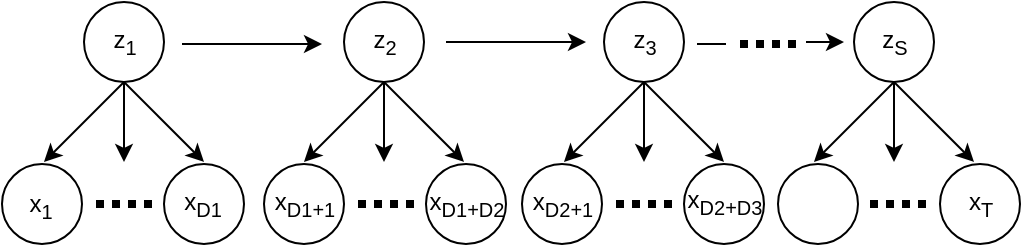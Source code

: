 <mxfile version="10.7.5" type="device"><diagram id="nSFe1rA1T9CTq6-a1WBt" name="Page-1"><mxGraphModel dx="758" dy="553" grid="1" gridSize="10" guides="1" tooltips="1" connect="1" arrows="1" fold="1" page="1" pageScale="1" pageWidth="850" pageHeight="1100" math="0" shadow="0"><root><mxCell id="0"/><mxCell id="1" parent="0"/><mxCell id="BXpKBdXL5OoCuH2X1N2P-1" value="" style="ellipse;whiteSpace=wrap;html=1;aspect=fixed;" vertex="1" parent="1"><mxGeometry x="80" y="139" width="40" height="40" as="geometry"/></mxCell><mxCell id="BXpKBdXL5OoCuH2X1N2P-2" value="" style="ellipse;whiteSpace=wrap;html=1;aspect=fixed;" vertex="1" parent="1"><mxGeometry x="210" y="139" width="40" height="40" as="geometry"/></mxCell><mxCell id="BXpKBdXL5OoCuH2X1N2P-3" value="" style="ellipse;whiteSpace=wrap;html=1;aspect=fixed;" vertex="1" parent="1"><mxGeometry x="340" y="139" width="40" height="40" as="geometry"/></mxCell><mxCell id="BXpKBdXL5OoCuH2X1N2P-4" value="" style="ellipse;whiteSpace=wrap;html=1;aspect=fixed;" vertex="1" parent="1"><mxGeometry x="465" y="139" width="40" height="40" as="geometry"/></mxCell><mxCell id="BXpKBdXL5OoCuH2X1N2P-5" value="" style="endArrow=classic;html=1;" edge="1" parent="1"><mxGeometry width="50" height="50" relative="1" as="geometry"><mxPoint x="100" y="179" as="sourcePoint"/><mxPoint x="60" y="219" as="targetPoint"/></mxGeometry></mxCell><mxCell id="BXpKBdXL5OoCuH2X1N2P-8" value="" style="endArrow=classic;html=1;" edge="1" parent="1"><mxGeometry width="50" height="50" relative="1" as="geometry"><mxPoint x="100" y="179" as="sourcePoint"/><mxPoint x="140" y="219" as="targetPoint"/></mxGeometry></mxCell><mxCell id="BXpKBdXL5OoCuH2X1N2P-9" value="" style="endArrow=classic;html=1;" edge="1" parent="1"><mxGeometry width="50" height="50" relative="1" as="geometry"><mxPoint x="100" y="179" as="sourcePoint"/><mxPoint x="100" y="219" as="targetPoint"/></mxGeometry></mxCell><mxCell id="BXpKBdXL5OoCuH2X1N2P-10" value="" style="endArrow=classic;html=1;" edge="1" parent="1"><mxGeometry width="50" height="50" relative="1" as="geometry"><mxPoint x="230" y="179" as="sourcePoint"/><mxPoint x="190" y="219" as="targetPoint"/></mxGeometry></mxCell><mxCell id="BXpKBdXL5OoCuH2X1N2P-11" value="" style="endArrow=classic;html=1;" edge="1" parent="1"><mxGeometry width="50" height="50" relative="1" as="geometry"><mxPoint x="230" y="179" as="sourcePoint"/><mxPoint x="270" y="219" as="targetPoint"/></mxGeometry></mxCell><mxCell id="BXpKBdXL5OoCuH2X1N2P-12" value="" style="endArrow=classic;html=1;" edge="1" parent="1"><mxGeometry width="50" height="50" relative="1" as="geometry"><mxPoint x="230" y="179" as="sourcePoint"/><mxPoint x="230" y="219" as="targetPoint"/></mxGeometry></mxCell><mxCell id="BXpKBdXL5OoCuH2X1N2P-13" value="" style="endArrow=classic;html=1;" edge="1" parent="1"><mxGeometry width="50" height="50" relative="1" as="geometry"><mxPoint x="360" y="179" as="sourcePoint"/><mxPoint x="320" y="219" as="targetPoint"/></mxGeometry></mxCell><mxCell id="BXpKBdXL5OoCuH2X1N2P-14" value="" style="endArrow=classic;html=1;" edge="1" parent="1"><mxGeometry width="50" height="50" relative="1" as="geometry"><mxPoint x="360" y="179" as="sourcePoint"/><mxPoint x="400" y="219" as="targetPoint"/></mxGeometry></mxCell><mxCell id="BXpKBdXL5OoCuH2X1N2P-15" value="" style="endArrow=classic;html=1;" edge="1" parent="1"><mxGeometry width="50" height="50" relative="1" as="geometry"><mxPoint x="360" y="179" as="sourcePoint"/><mxPoint x="360" y="219" as="targetPoint"/></mxGeometry></mxCell><mxCell id="BXpKBdXL5OoCuH2X1N2P-16" value="" style="endArrow=classic;html=1;" edge="1" parent="1"><mxGeometry width="50" height="50" relative="1" as="geometry"><mxPoint x="485" y="179" as="sourcePoint"/><mxPoint x="445" y="219" as="targetPoint"/></mxGeometry></mxCell><mxCell id="BXpKBdXL5OoCuH2X1N2P-17" value="" style="endArrow=classic;html=1;" edge="1" parent="1"><mxGeometry width="50" height="50" relative="1" as="geometry"><mxPoint x="485" y="179" as="sourcePoint"/><mxPoint x="525" y="219" as="targetPoint"/></mxGeometry></mxCell><mxCell id="BXpKBdXL5OoCuH2X1N2P-18" value="" style="endArrow=classic;html=1;" edge="1" parent="1"><mxGeometry width="50" height="50" relative="1" as="geometry"><mxPoint x="485" y="179" as="sourcePoint"/><mxPoint x="485" y="219" as="targetPoint"/></mxGeometry></mxCell><mxCell id="BXpKBdXL5OoCuH2X1N2P-19" value="" style="ellipse;whiteSpace=wrap;html=1;aspect=fixed;" vertex="1" parent="1"><mxGeometry x="39" y="220" width="40" height="40" as="geometry"/></mxCell><mxCell id="BXpKBdXL5OoCuH2X1N2P-20" value="" style="ellipse;whiteSpace=wrap;html=1;aspect=fixed;" vertex="1" parent="1"><mxGeometry x="120" y="220" width="40" height="40" as="geometry"/></mxCell><mxCell id="BXpKBdXL5OoCuH2X1N2P-21" value="" style="ellipse;whiteSpace=wrap;html=1;aspect=fixed;" vertex="1" parent="1"><mxGeometry x="170" y="220" width="40" height="40" as="geometry"/></mxCell><mxCell id="BXpKBdXL5OoCuH2X1N2P-22" value="" style="ellipse;whiteSpace=wrap;html=1;aspect=fixed;" vertex="1" parent="1"><mxGeometry x="251" y="220" width="40" height="40" as="geometry"/></mxCell><mxCell id="BXpKBdXL5OoCuH2X1N2P-23" value="" style="ellipse;whiteSpace=wrap;html=1;aspect=fixed;" vertex="1" parent="1"><mxGeometry x="299" y="220" width="40" height="40" as="geometry"/></mxCell><mxCell id="BXpKBdXL5OoCuH2X1N2P-24" value="" style="ellipse;whiteSpace=wrap;html=1;aspect=fixed;" vertex="1" parent="1"><mxGeometry x="380" y="220" width="40" height="40" as="geometry"/></mxCell><mxCell id="BXpKBdXL5OoCuH2X1N2P-25" value="" style="ellipse;whiteSpace=wrap;html=1;aspect=fixed;" vertex="1" parent="1"><mxGeometry x="427" y="220" width="40" height="40" as="geometry"/></mxCell><mxCell id="BXpKBdXL5OoCuH2X1N2P-26" value="" style="ellipse;whiteSpace=wrap;html=1;aspect=fixed;" vertex="1" parent="1"><mxGeometry x="508" y="220" width="40" height="40" as="geometry"/></mxCell><mxCell id="BXpKBdXL5OoCuH2X1N2P-27" value="" style="endArrow=none;dashed=1;html=1;dashPattern=1 1;strokeWidth=4;" edge="1" parent="1"><mxGeometry width="50" height="50" relative="1" as="geometry"><mxPoint x="86" y="240" as="sourcePoint"/><mxPoint x="116" y="240" as="targetPoint"/></mxGeometry></mxCell><mxCell id="BXpKBdXL5OoCuH2X1N2P-28" value="" style="endArrow=none;dashed=1;html=1;dashPattern=1 1;strokeWidth=4;" edge="1" parent="1"><mxGeometry width="50" height="50" relative="1" as="geometry"><mxPoint x="217" y="240" as="sourcePoint"/><mxPoint x="247" y="240" as="targetPoint"/></mxGeometry></mxCell><mxCell id="BXpKBdXL5OoCuH2X1N2P-30" value="" style="endArrow=none;dashed=1;html=1;dashPattern=1 1;strokeWidth=4;" edge="1" parent="1"><mxGeometry width="50" height="50" relative="1" as="geometry"><mxPoint x="346" y="240" as="sourcePoint"/><mxPoint x="376" y="240" as="targetPoint"/></mxGeometry></mxCell><mxCell id="BXpKBdXL5OoCuH2X1N2P-31" value="" style="endArrow=none;dashed=1;html=1;dashPattern=1 1;strokeWidth=4;" edge="1" parent="1"><mxGeometry width="50" height="50" relative="1" as="geometry"><mxPoint x="473" y="240" as="sourcePoint"/><mxPoint x="503" y="240" as="targetPoint"/></mxGeometry></mxCell><mxCell id="BXpKBdXL5OoCuH2X1N2P-32" value="z&lt;sub&gt;1&lt;/sub&gt;" style="text;html=1;strokeColor=none;fillColor=none;align=center;verticalAlign=middle;whiteSpace=wrap;rounded=0;" vertex="1" parent="1"><mxGeometry x="89.5" y="148" width="21" height="21" as="geometry"/></mxCell><mxCell id="BXpKBdXL5OoCuH2X1N2P-33" value="z&lt;sub&gt;2&lt;/sub&gt;" style="text;html=1;strokeColor=none;fillColor=none;align=center;verticalAlign=middle;whiteSpace=wrap;rounded=0;" vertex="1" parent="1"><mxGeometry x="219.5" y="148" width="21" height="21" as="geometry"/></mxCell><mxCell id="BXpKBdXL5OoCuH2X1N2P-34" value="z&lt;sub&gt;3&lt;/sub&gt;" style="text;html=1;strokeColor=none;fillColor=none;align=center;verticalAlign=middle;whiteSpace=wrap;rounded=0;" vertex="1" parent="1"><mxGeometry x="349.5" y="148" width="21" height="21" as="geometry"/></mxCell><mxCell id="BXpKBdXL5OoCuH2X1N2P-35" value="z&lt;sub&gt;S&lt;/sub&gt;" style="text;html=1;strokeColor=none;fillColor=none;align=center;verticalAlign=middle;whiteSpace=wrap;rounded=0;" vertex="1" parent="1"><mxGeometry x="474.5" y="148" width="21" height="21" as="geometry"/></mxCell><mxCell id="BXpKBdXL5OoCuH2X1N2P-38" value="x&lt;sub&gt;1&lt;/sub&gt;" style="text;html=1;strokeColor=none;fillColor=none;align=center;verticalAlign=middle;whiteSpace=wrap;rounded=0;" vertex="1" parent="1"><mxGeometry x="48" y="230.5" width="21" height="21" as="geometry"/></mxCell><mxCell id="BXpKBdXL5OoCuH2X1N2P-39" value="x&lt;sub&gt;D1&lt;/sub&gt;" style="text;html=1;strokeColor=none;fillColor=none;align=center;verticalAlign=middle;whiteSpace=wrap;rounded=0;" vertex="1" parent="1"><mxGeometry x="128.5" y="229.5" width="21" height="21" as="geometry"/></mxCell><mxCell id="BXpKBdXL5OoCuH2X1N2P-40" value="x&lt;sub&gt;D1+1&lt;/sub&gt;" style="text;html=1;strokeColor=none;fillColor=none;align=center;verticalAlign=middle;whiteSpace=wrap;rounded=0;" vertex="1" parent="1"><mxGeometry x="179.5" y="229.5" width="21" height="21" as="geometry"/></mxCell><mxCell id="BXpKBdXL5OoCuH2X1N2P-41" value="x&lt;sub&gt;D1+D2&lt;/sub&gt;" style="text;html=1;strokeColor=none;fillColor=none;align=center;verticalAlign=middle;whiteSpace=wrap;rounded=0;" vertex="1" parent="1"><mxGeometry x="260.5" y="229.5" width="21" height="21" as="geometry"/></mxCell><mxCell id="BXpKBdXL5OoCuH2X1N2P-42" value="x&lt;sub&gt;D2+1&lt;/sub&gt;" style="text;html=1;strokeColor=none;fillColor=none;align=center;verticalAlign=middle;whiteSpace=wrap;rounded=0;" vertex="1" parent="1"><mxGeometry x="308.5" y="229.5" width="21" height="21" as="geometry"/></mxCell><mxCell id="BXpKBdXL5OoCuH2X1N2P-43" value="x&lt;sub&gt;D2+D3&lt;/sub&gt;" style="text;html=1;strokeColor=none;fillColor=none;align=center;verticalAlign=middle;whiteSpace=wrap;rounded=0;" vertex="1" parent="1"><mxGeometry x="389.5" y="228" width="21" height="21" as="geometry"/></mxCell><mxCell id="BXpKBdXL5OoCuH2X1N2P-46" value="x&lt;sub&gt;T&lt;/sub&gt;" style="text;html=1;strokeColor=none;fillColor=none;align=center;verticalAlign=middle;whiteSpace=wrap;rounded=0;" vertex="1" parent="1"><mxGeometry x="517.5" y="229.5" width="21" height="21" as="geometry"/></mxCell><mxCell id="BXpKBdXL5OoCuH2X1N2P-48" value="" style="endArrow=classic;html=1;strokeWidth=1;" edge="1" parent="1"><mxGeometry width="50" height="50" relative="1" as="geometry"><mxPoint x="129" y="160" as="sourcePoint"/><mxPoint x="199" y="160" as="targetPoint"/></mxGeometry></mxCell><mxCell id="BXpKBdXL5OoCuH2X1N2P-49" value="" style="endArrow=classic;html=1;strokeWidth=1;" edge="1" parent="1"><mxGeometry width="50" height="50" relative="1" as="geometry"><mxPoint x="261" y="159" as="sourcePoint"/><mxPoint x="331" y="159" as="targetPoint"/></mxGeometry></mxCell><mxCell id="BXpKBdXL5OoCuH2X1N2P-50" value="" style="endArrow=classic;html=1;strokeWidth=1;" edge="1" parent="1"><mxGeometry width="50" height="50" relative="1" as="geometry"><mxPoint x="441" y="159" as="sourcePoint"/><mxPoint x="460" y="159" as="targetPoint"/></mxGeometry></mxCell><mxCell id="BXpKBdXL5OoCuH2X1N2P-51" value="" style="endArrow=none;dashed=1;html=1;dashPattern=1 1;strokeWidth=4;" edge="1" parent="1"><mxGeometry width="50" height="50" relative="1" as="geometry"><mxPoint x="408" y="160" as="sourcePoint"/><mxPoint x="438" y="160" as="targetPoint"/></mxGeometry></mxCell><mxCell id="BXpKBdXL5OoCuH2X1N2P-52" value="" style="endArrow=none;html=1;strokeWidth=1;" edge="1" parent="1"><mxGeometry width="50" height="50" relative="1" as="geometry"><mxPoint x="386.5" y="160" as="sourcePoint"/><mxPoint x="401" y="160" as="targetPoint"/></mxGeometry></mxCell></root></mxGraphModel></diagram></mxfile>